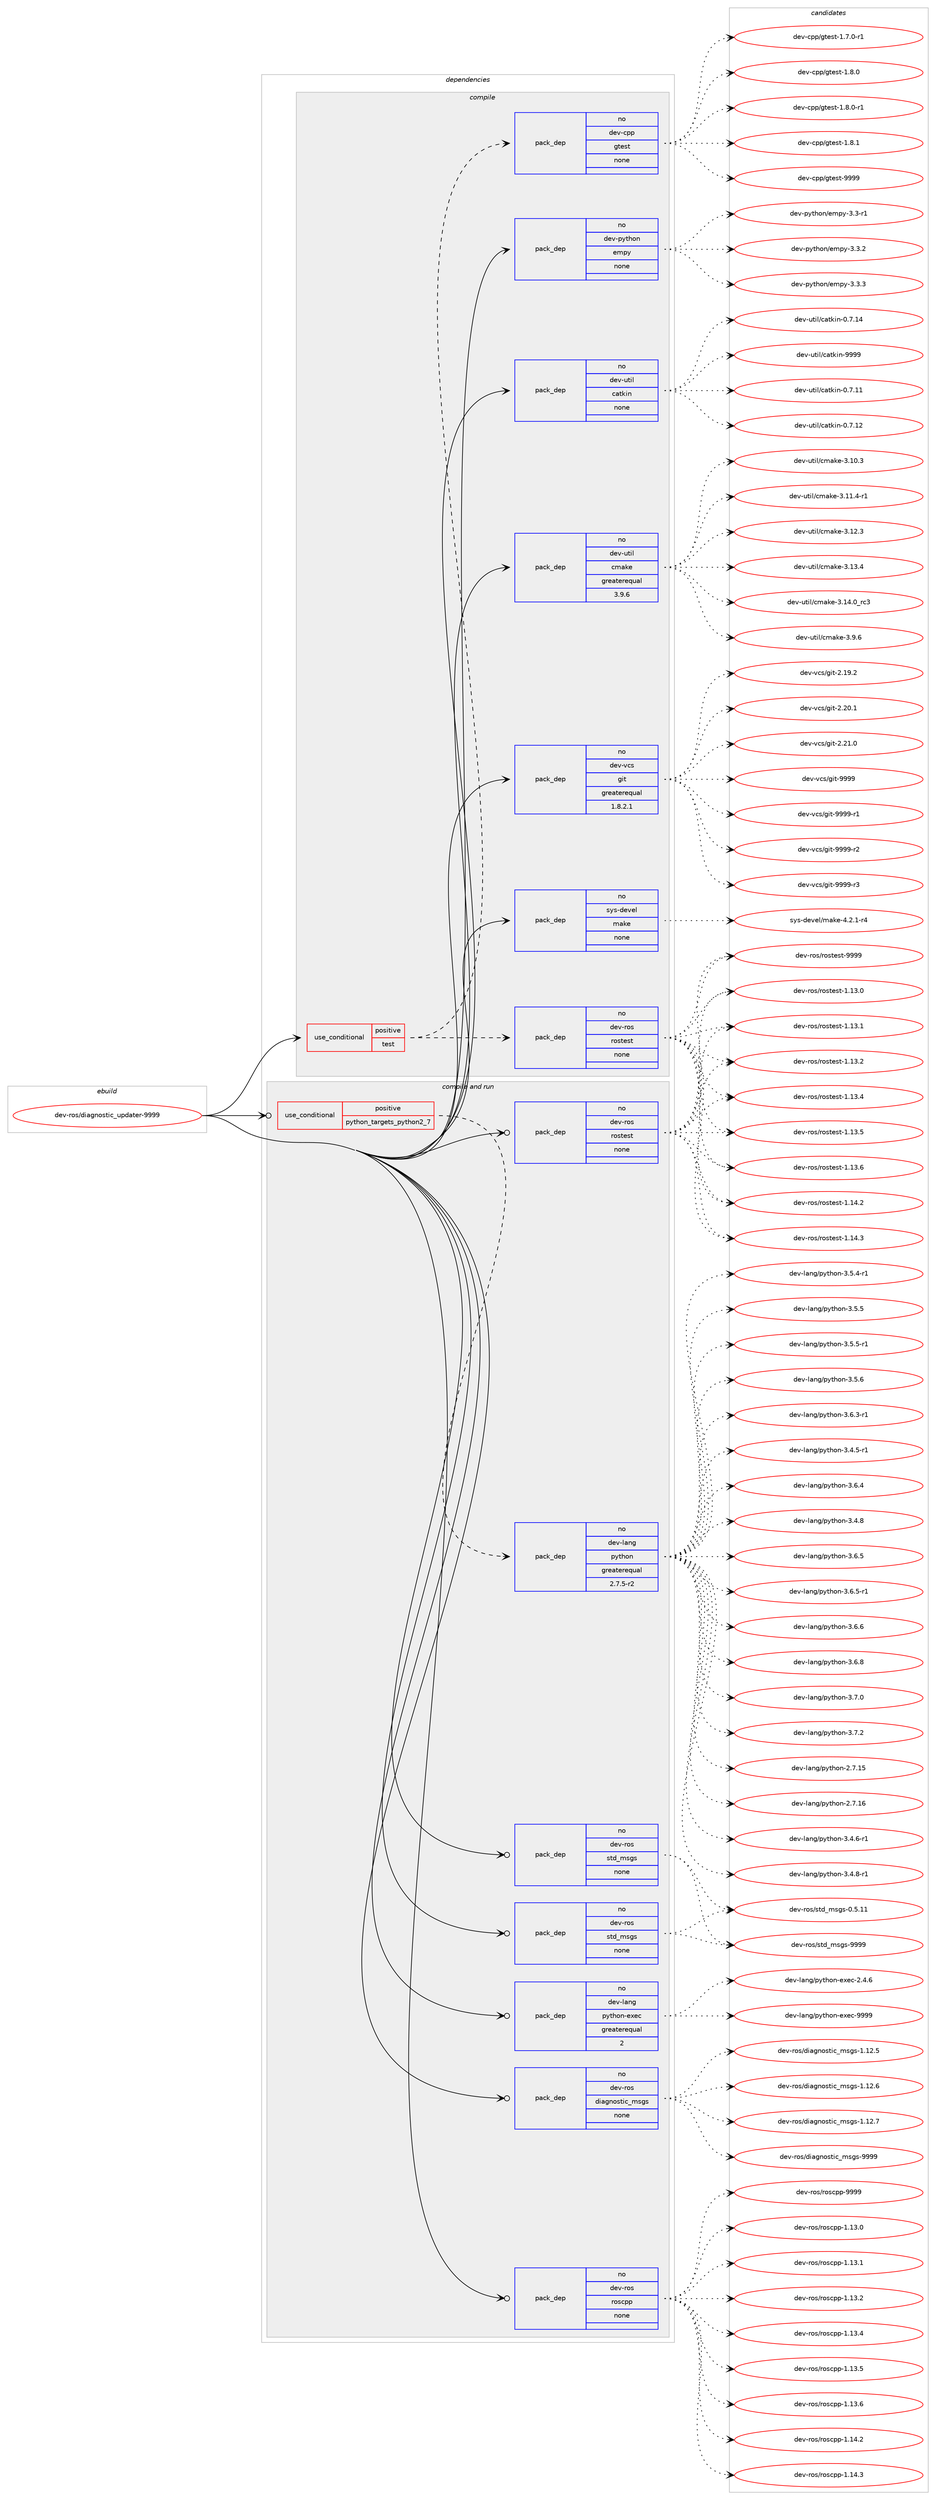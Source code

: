 digraph prolog {

# *************
# Graph options
# *************

newrank=true;
concentrate=true;
compound=true;
graph [rankdir=LR,fontname=Helvetica,fontsize=10,ranksep=1.5];#, ranksep=2.5, nodesep=0.2];
edge  [arrowhead=vee];
node  [fontname=Helvetica,fontsize=10];

# **********
# The ebuild
# **********

subgraph cluster_leftcol {
color=gray;
rank=same;
label=<<i>ebuild</i>>;
id [label="dev-ros/diagnostic_updater-9999", color=red, width=4, href="../dev-ros/diagnostic_updater-9999.svg"];
}

# ****************
# The dependencies
# ****************

subgraph cluster_midcol {
color=gray;
label=<<i>dependencies</i>>;
subgraph cluster_compile {
fillcolor="#eeeeee";
style=filled;
label=<<i>compile</i>>;
subgraph cond388303 {
dependency1454774 [label=<<TABLE BORDER="0" CELLBORDER="1" CELLSPACING="0" CELLPADDING="4"><TR><TD ROWSPAN="3" CELLPADDING="10">use_conditional</TD></TR><TR><TD>positive</TD></TR><TR><TD>test</TD></TR></TABLE>>, shape=none, color=red];
subgraph pack1043081 {
dependency1454775 [label=<<TABLE BORDER="0" CELLBORDER="1" CELLSPACING="0" CELLPADDING="4" WIDTH="220"><TR><TD ROWSPAN="6" CELLPADDING="30">pack_dep</TD></TR><TR><TD WIDTH="110">no</TD></TR><TR><TD>dev-cpp</TD></TR><TR><TD>gtest</TD></TR><TR><TD>none</TD></TR><TR><TD></TD></TR></TABLE>>, shape=none, color=blue];
}
dependency1454774:e -> dependency1454775:w [weight=20,style="dashed",arrowhead="vee"];
subgraph pack1043082 {
dependency1454776 [label=<<TABLE BORDER="0" CELLBORDER="1" CELLSPACING="0" CELLPADDING="4" WIDTH="220"><TR><TD ROWSPAN="6" CELLPADDING="30">pack_dep</TD></TR><TR><TD WIDTH="110">no</TD></TR><TR><TD>dev-ros</TD></TR><TR><TD>rostest</TD></TR><TR><TD>none</TD></TR><TR><TD></TD></TR></TABLE>>, shape=none, color=blue];
}
dependency1454774:e -> dependency1454776:w [weight=20,style="dashed",arrowhead="vee"];
}
id:e -> dependency1454774:w [weight=20,style="solid",arrowhead="vee"];
subgraph pack1043083 {
dependency1454777 [label=<<TABLE BORDER="0" CELLBORDER="1" CELLSPACING="0" CELLPADDING="4" WIDTH="220"><TR><TD ROWSPAN="6" CELLPADDING="30">pack_dep</TD></TR><TR><TD WIDTH="110">no</TD></TR><TR><TD>dev-python</TD></TR><TR><TD>empy</TD></TR><TR><TD>none</TD></TR><TR><TD></TD></TR></TABLE>>, shape=none, color=blue];
}
id:e -> dependency1454777:w [weight=20,style="solid",arrowhead="vee"];
subgraph pack1043084 {
dependency1454778 [label=<<TABLE BORDER="0" CELLBORDER="1" CELLSPACING="0" CELLPADDING="4" WIDTH="220"><TR><TD ROWSPAN="6" CELLPADDING="30">pack_dep</TD></TR><TR><TD WIDTH="110">no</TD></TR><TR><TD>dev-util</TD></TR><TR><TD>catkin</TD></TR><TR><TD>none</TD></TR><TR><TD></TD></TR></TABLE>>, shape=none, color=blue];
}
id:e -> dependency1454778:w [weight=20,style="solid",arrowhead="vee"];
subgraph pack1043085 {
dependency1454779 [label=<<TABLE BORDER="0" CELLBORDER="1" CELLSPACING="0" CELLPADDING="4" WIDTH="220"><TR><TD ROWSPAN="6" CELLPADDING="30">pack_dep</TD></TR><TR><TD WIDTH="110">no</TD></TR><TR><TD>dev-util</TD></TR><TR><TD>cmake</TD></TR><TR><TD>greaterequal</TD></TR><TR><TD>3.9.6</TD></TR></TABLE>>, shape=none, color=blue];
}
id:e -> dependency1454779:w [weight=20,style="solid",arrowhead="vee"];
subgraph pack1043086 {
dependency1454780 [label=<<TABLE BORDER="0" CELLBORDER="1" CELLSPACING="0" CELLPADDING="4" WIDTH="220"><TR><TD ROWSPAN="6" CELLPADDING="30">pack_dep</TD></TR><TR><TD WIDTH="110">no</TD></TR><TR><TD>dev-vcs</TD></TR><TR><TD>git</TD></TR><TR><TD>greaterequal</TD></TR><TR><TD>1.8.2.1</TD></TR></TABLE>>, shape=none, color=blue];
}
id:e -> dependency1454780:w [weight=20,style="solid",arrowhead="vee"];
subgraph pack1043087 {
dependency1454781 [label=<<TABLE BORDER="0" CELLBORDER="1" CELLSPACING="0" CELLPADDING="4" WIDTH="220"><TR><TD ROWSPAN="6" CELLPADDING="30">pack_dep</TD></TR><TR><TD WIDTH="110">no</TD></TR><TR><TD>sys-devel</TD></TR><TR><TD>make</TD></TR><TR><TD>none</TD></TR><TR><TD></TD></TR></TABLE>>, shape=none, color=blue];
}
id:e -> dependency1454781:w [weight=20,style="solid",arrowhead="vee"];
}
subgraph cluster_compileandrun {
fillcolor="#eeeeee";
style=filled;
label=<<i>compile and run</i>>;
subgraph cond388304 {
dependency1454782 [label=<<TABLE BORDER="0" CELLBORDER="1" CELLSPACING="0" CELLPADDING="4"><TR><TD ROWSPAN="3" CELLPADDING="10">use_conditional</TD></TR><TR><TD>positive</TD></TR><TR><TD>python_targets_python2_7</TD></TR></TABLE>>, shape=none, color=red];
subgraph pack1043088 {
dependency1454783 [label=<<TABLE BORDER="0" CELLBORDER="1" CELLSPACING="0" CELLPADDING="4" WIDTH="220"><TR><TD ROWSPAN="6" CELLPADDING="30">pack_dep</TD></TR><TR><TD WIDTH="110">no</TD></TR><TR><TD>dev-lang</TD></TR><TR><TD>python</TD></TR><TR><TD>greaterequal</TD></TR><TR><TD>2.7.5-r2</TD></TR></TABLE>>, shape=none, color=blue];
}
dependency1454782:e -> dependency1454783:w [weight=20,style="dashed",arrowhead="vee"];
}
id:e -> dependency1454782:w [weight=20,style="solid",arrowhead="odotvee"];
subgraph pack1043089 {
dependency1454784 [label=<<TABLE BORDER="0" CELLBORDER="1" CELLSPACING="0" CELLPADDING="4" WIDTH="220"><TR><TD ROWSPAN="6" CELLPADDING="30">pack_dep</TD></TR><TR><TD WIDTH="110">no</TD></TR><TR><TD>dev-lang</TD></TR><TR><TD>python-exec</TD></TR><TR><TD>greaterequal</TD></TR><TR><TD>2</TD></TR></TABLE>>, shape=none, color=blue];
}
id:e -> dependency1454784:w [weight=20,style="solid",arrowhead="odotvee"];
subgraph pack1043090 {
dependency1454785 [label=<<TABLE BORDER="0" CELLBORDER="1" CELLSPACING="0" CELLPADDING="4" WIDTH="220"><TR><TD ROWSPAN="6" CELLPADDING="30">pack_dep</TD></TR><TR><TD WIDTH="110">no</TD></TR><TR><TD>dev-ros</TD></TR><TR><TD>diagnostic_msgs</TD></TR><TR><TD>none</TD></TR><TR><TD></TD></TR></TABLE>>, shape=none, color=blue];
}
id:e -> dependency1454785:w [weight=20,style="solid",arrowhead="odotvee"];
subgraph pack1043091 {
dependency1454786 [label=<<TABLE BORDER="0" CELLBORDER="1" CELLSPACING="0" CELLPADDING="4" WIDTH="220"><TR><TD ROWSPAN="6" CELLPADDING="30">pack_dep</TD></TR><TR><TD WIDTH="110">no</TD></TR><TR><TD>dev-ros</TD></TR><TR><TD>roscpp</TD></TR><TR><TD>none</TD></TR><TR><TD></TD></TR></TABLE>>, shape=none, color=blue];
}
id:e -> dependency1454786:w [weight=20,style="solid",arrowhead="odotvee"];
subgraph pack1043092 {
dependency1454787 [label=<<TABLE BORDER="0" CELLBORDER="1" CELLSPACING="0" CELLPADDING="4" WIDTH="220"><TR><TD ROWSPAN="6" CELLPADDING="30">pack_dep</TD></TR><TR><TD WIDTH="110">no</TD></TR><TR><TD>dev-ros</TD></TR><TR><TD>rostest</TD></TR><TR><TD>none</TD></TR><TR><TD></TD></TR></TABLE>>, shape=none, color=blue];
}
id:e -> dependency1454787:w [weight=20,style="solid",arrowhead="odotvee"];
subgraph pack1043093 {
dependency1454788 [label=<<TABLE BORDER="0" CELLBORDER="1" CELLSPACING="0" CELLPADDING="4" WIDTH="220"><TR><TD ROWSPAN="6" CELLPADDING="30">pack_dep</TD></TR><TR><TD WIDTH="110">no</TD></TR><TR><TD>dev-ros</TD></TR><TR><TD>std_msgs</TD></TR><TR><TD>none</TD></TR><TR><TD></TD></TR></TABLE>>, shape=none, color=blue];
}
id:e -> dependency1454788:w [weight=20,style="solid",arrowhead="odotvee"];
subgraph pack1043094 {
dependency1454789 [label=<<TABLE BORDER="0" CELLBORDER="1" CELLSPACING="0" CELLPADDING="4" WIDTH="220"><TR><TD ROWSPAN="6" CELLPADDING="30">pack_dep</TD></TR><TR><TD WIDTH="110">no</TD></TR><TR><TD>dev-ros</TD></TR><TR><TD>std_msgs</TD></TR><TR><TD>none</TD></TR><TR><TD></TD></TR></TABLE>>, shape=none, color=blue];
}
id:e -> dependency1454789:w [weight=20,style="solid",arrowhead="odotvee"];
}
subgraph cluster_run {
fillcolor="#eeeeee";
style=filled;
label=<<i>run</i>>;
}
}

# **************
# The candidates
# **************

subgraph cluster_choices {
rank=same;
color=gray;
label=<<i>candidates</i>>;

subgraph choice1043081 {
color=black;
nodesep=1;
choice1001011184599112112471031161011151164549465546484511449 [label="dev-cpp/gtest-1.7.0-r1", color=red, width=4,href="../dev-cpp/gtest-1.7.0-r1.svg"];
choice100101118459911211247103116101115116454946564648 [label="dev-cpp/gtest-1.8.0", color=red, width=4,href="../dev-cpp/gtest-1.8.0.svg"];
choice1001011184599112112471031161011151164549465646484511449 [label="dev-cpp/gtest-1.8.0-r1", color=red, width=4,href="../dev-cpp/gtest-1.8.0-r1.svg"];
choice100101118459911211247103116101115116454946564649 [label="dev-cpp/gtest-1.8.1", color=red, width=4,href="../dev-cpp/gtest-1.8.1.svg"];
choice1001011184599112112471031161011151164557575757 [label="dev-cpp/gtest-9999", color=red, width=4,href="../dev-cpp/gtest-9999.svg"];
dependency1454775:e -> choice1001011184599112112471031161011151164549465546484511449:w [style=dotted,weight="100"];
dependency1454775:e -> choice100101118459911211247103116101115116454946564648:w [style=dotted,weight="100"];
dependency1454775:e -> choice1001011184599112112471031161011151164549465646484511449:w [style=dotted,weight="100"];
dependency1454775:e -> choice100101118459911211247103116101115116454946564649:w [style=dotted,weight="100"];
dependency1454775:e -> choice1001011184599112112471031161011151164557575757:w [style=dotted,weight="100"];
}
subgraph choice1043082 {
color=black;
nodesep=1;
choice100101118451141111154711411111511610111511645494649514648 [label="dev-ros/rostest-1.13.0", color=red, width=4,href="../dev-ros/rostest-1.13.0.svg"];
choice100101118451141111154711411111511610111511645494649514649 [label="dev-ros/rostest-1.13.1", color=red, width=4,href="../dev-ros/rostest-1.13.1.svg"];
choice100101118451141111154711411111511610111511645494649514650 [label="dev-ros/rostest-1.13.2", color=red, width=4,href="../dev-ros/rostest-1.13.2.svg"];
choice100101118451141111154711411111511610111511645494649514652 [label="dev-ros/rostest-1.13.4", color=red, width=4,href="../dev-ros/rostest-1.13.4.svg"];
choice100101118451141111154711411111511610111511645494649514653 [label="dev-ros/rostest-1.13.5", color=red, width=4,href="../dev-ros/rostest-1.13.5.svg"];
choice100101118451141111154711411111511610111511645494649514654 [label="dev-ros/rostest-1.13.6", color=red, width=4,href="../dev-ros/rostest-1.13.6.svg"];
choice100101118451141111154711411111511610111511645494649524650 [label="dev-ros/rostest-1.14.2", color=red, width=4,href="../dev-ros/rostest-1.14.2.svg"];
choice100101118451141111154711411111511610111511645494649524651 [label="dev-ros/rostest-1.14.3", color=red, width=4,href="../dev-ros/rostest-1.14.3.svg"];
choice10010111845114111115471141111151161011151164557575757 [label="dev-ros/rostest-9999", color=red, width=4,href="../dev-ros/rostest-9999.svg"];
dependency1454776:e -> choice100101118451141111154711411111511610111511645494649514648:w [style=dotted,weight="100"];
dependency1454776:e -> choice100101118451141111154711411111511610111511645494649514649:w [style=dotted,weight="100"];
dependency1454776:e -> choice100101118451141111154711411111511610111511645494649514650:w [style=dotted,weight="100"];
dependency1454776:e -> choice100101118451141111154711411111511610111511645494649514652:w [style=dotted,weight="100"];
dependency1454776:e -> choice100101118451141111154711411111511610111511645494649514653:w [style=dotted,weight="100"];
dependency1454776:e -> choice100101118451141111154711411111511610111511645494649514654:w [style=dotted,weight="100"];
dependency1454776:e -> choice100101118451141111154711411111511610111511645494649524650:w [style=dotted,weight="100"];
dependency1454776:e -> choice100101118451141111154711411111511610111511645494649524651:w [style=dotted,weight="100"];
dependency1454776:e -> choice10010111845114111115471141111151161011151164557575757:w [style=dotted,weight="100"];
}
subgraph choice1043083 {
color=black;
nodesep=1;
choice1001011184511212111610411111047101109112121455146514511449 [label="dev-python/empy-3.3-r1", color=red, width=4,href="../dev-python/empy-3.3-r1.svg"];
choice1001011184511212111610411111047101109112121455146514650 [label="dev-python/empy-3.3.2", color=red, width=4,href="../dev-python/empy-3.3.2.svg"];
choice1001011184511212111610411111047101109112121455146514651 [label="dev-python/empy-3.3.3", color=red, width=4,href="../dev-python/empy-3.3.3.svg"];
dependency1454777:e -> choice1001011184511212111610411111047101109112121455146514511449:w [style=dotted,weight="100"];
dependency1454777:e -> choice1001011184511212111610411111047101109112121455146514650:w [style=dotted,weight="100"];
dependency1454777:e -> choice1001011184511212111610411111047101109112121455146514651:w [style=dotted,weight="100"];
}
subgraph choice1043084 {
color=black;
nodesep=1;
choice1001011184511711610510847999711610710511045484655464949 [label="dev-util/catkin-0.7.11", color=red, width=4,href="../dev-util/catkin-0.7.11.svg"];
choice1001011184511711610510847999711610710511045484655464950 [label="dev-util/catkin-0.7.12", color=red, width=4,href="../dev-util/catkin-0.7.12.svg"];
choice1001011184511711610510847999711610710511045484655464952 [label="dev-util/catkin-0.7.14", color=red, width=4,href="../dev-util/catkin-0.7.14.svg"];
choice100101118451171161051084799971161071051104557575757 [label="dev-util/catkin-9999", color=red, width=4,href="../dev-util/catkin-9999.svg"];
dependency1454778:e -> choice1001011184511711610510847999711610710511045484655464949:w [style=dotted,weight="100"];
dependency1454778:e -> choice1001011184511711610510847999711610710511045484655464950:w [style=dotted,weight="100"];
dependency1454778:e -> choice1001011184511711610510847999711610710511045484655464952:w [style=dotted,weight="100"];
dependency1454778:e -> choice100101118451171161051084799971161071051104557575757:w [style=dotted,weight="100"];
}
subgraph choice1043085 {
color=black;
nodesep=1;
choice1001011184511711610510847991099710710145514649484651 [label="dev-util/cmake-3.10.3", color=red, width=4,href="../dev-util/cmake-3.10.3.svg"];
choice10010111845117116105108479910997107101455146494946524511449 [label="dev-util/cmake-3.11.4-r1", color=red, width=4,href="../dev-util/cmake-3.11.4-r1.svg"];
choice1001011184511711610510847991099710710145514649504651 [label="dev-util/cmake-3.12.3", color=red, width=4,href="../dev-util/cmake-3.12.3.svg"];
choice1001011184511711610510847991099710710145514649514652 [label="dev-util/cmake-3.13.4", color=red, width=4,href="../dev-util/cmake-3.13.4.svg"];
choice1001011184511711610510847991099710710145514649524648951149951 [label="dev-util/cmake-3.14.0_rc3", color=red, width=4,href="../dev-util/cmake-3.14.0_rc3.svg"];
choice10010111845117116105108479910997107101455146574654 [label="dev-util/cmake-3.9.6", color=red, width=4,href="../dev-util/cmake-3.9.6.svg"];
dependency1454779:e -> choice1001011184511711610510847991099710710145514649484651:w [style=dotted,weight="100"];
dependency1454779:e -> choice10010111845117116105108479910997107101455146494946524511449:w [style=dotted,weight="100"];
dependency1454779:e -> choice1001011184511711610510847991099710710145514649504651:w [style=dotted,weight="100"];
dependency1454779:e -> choice1001011184511711610510847991099710710145514649514652:w [style=dotted,weight="100"];
dependency1454779:e -> choice1001011184511711610510847991099710710145514649524648951149951:w [style=dotted,weight="100"];
dependency1454779:e -> choice10010111845117116105108479910997107101455146574654:w [style=dotted,weight="100"];
}
subgraph choice1043086 {
color=black;
nodesep=1;
choice10010111845118991154710310511645504649574650 [label="dev-vcs/git-2.19.2", color=red, width=4,href="../dev-vcs/git-2.19.2.svg"];
choice10010111845118991154710310511645504650484649 [label="dev-vcs/git-2.20.1", color=red, width=4,href="../dev-vcs/git-2.20.1.svg"];
choice10010111845118991154710310511645504650494648 [label="dev-vcs/git-2.21.0", color=red, width=4,href="../dev-vcs/git-2.21.0.svg"];
choice1001011184511899115471031051164557575757 [label="dev-vcs/git-9999", color=red, width=4,href="../dev-vcs/git-9999.svg"];
choice10010111845118991154710310511645575757574511449 [label="dev-vcs/git-9999-r1", color=red, width=4,href="../dev-vcs/git-9999-r1.svg"];
choice10010111845118991154710310511645575757574511450 [label="dev-vcs/git-9999-r2", color=red, width=4,href="../dev-vcs/git-9999-r2.svg"];
choice10010111845118991154710310511645575757574511451 [label="dev-vcs/git-9999-r3", color=red, width=4,href="../dev-vcs/git-9999-r3.svg"];
dependency1454780:e -> choice10010111845118991154710310511645504649574650:w [style=dotted,weight="100"];
dependency1454780:e -> choice10010111845118991154710310511645504650484649:w [style=dotted,weight="100"];
dependency1454780:e -> choice10010111845118991154710310511645504650494648:w [style=dotted,weight="100"];
dependency1454780:e -> choice1001011184511899115471031051164557575757:w [style=dotted,weight="100"];
dependency1454780:e -> choice10010111845118991154710310511645575757574511449:w [style=dotted,weight="100"];
dependency1454780:e -> choice10010111845118991154710310511645575757574511450:w [style=dotted,weight="100"];
dependency1454780:e -> choice10010111845118991154710310511645575757574511451:w [style=dotted,weight="100"];
}
subgraph choice1043087 {
color=black;
nodesep=1;
choice1151211154510010111810110847109971071014552465046494511452 [label="sys-devel/make-4.2.1-r4", color=red, width=4,href="../sys-devel/make-4.2.1-r4.svg"];
dependency1454781:e -> choice1151211154510010111810110847109971071014552465046494511452:w [style=dotted,weight="100"];
}
subgraph choice1043088 {
color=black;
nodesep=1;
choice10010111845108971101034711212111610411111045504655464953 [label="dev-lang/python-2.7.15", color=red, width=4,href="../dev-lang/python-2.7.15.svg"];
choice10010111845108971101034711212111610411111045504655464954 [label="dev-lang/python-2.7.16", color=red, width=4,href="../dev-lang/python-2.7.16.svg"];
choice1001011184510897110103471121211161041111104551465246534511449 [label="dev-lang/python-3.4.5-r1", color=red, width=4,href="../dev-lang/python-3.4.5-r1.svg"];
choice1001011184510897110103471121211161041111104551465246544511449 [label="dev-lang/python-3.4.6-r1", color=red, width=4,href="../dev-lang/python-3.4.6-r1.svg"];
choice100101118451089711010347112121116104111110455146524656 [label="dev-lang/python-3.4.8", color=red, width=4,href="../dev-lang/python-3.4.8.svg"];
choice1001011184510897110103471121211161041111104551465246564511449 [label="dev-lang/python-3.4.8-r1", color=red, width=4,href="../dev-lang/python-3.4.8-r1.svg"];
choice1001011184510897110103471121211161041111104551465346524511449 [label="dev-lang/python-3.5.4-r1", color=red, width=4,href="../dev-lang/python-3.5.4-r1.svg"];
choice100101118451089711010347112121116104111110455146534653 [label="dev-lang/python-3.5.5", color=red, width=4,href="../dev-lang/python-3.5.5.svg"];
choice1001011184510897110103471121211161041111104551465346534511449 [label="dev-lang/python-3.5.5-r1", color=red, width=4,href="../dev-lang/python-3.5.5-r1.svg"];
choice100101118451089711010347112121116104111110455146534654 [label="dev-lang/python-3.5.6", color=red, width=4,href="../dev-lang/python-3.5.6.svg"];
choice1001011184510897110103471121211161041111104551465446514511449 [label="dev-lang/python-3.6.3-r1", color=red, width=4,href="../dev-lang/python-3.6.3-r1.svg"];
choice100101118451089711010347112121116104111110455146544652 [label="dev-lang/python-3.6.4", color=red, width=4,href="../dev-lang/python-3.6.4.svg"];
choice100101118451089711010347112121116104111110455146544653 [label="dev-lang/python-3.6.5", color=red, width=4,href="../dev-lang/python-3.6.5.svg"];
choice1001011184510897110103471121211161041111104551465446534511449 [label="dev-lang/python-3.6.5-r1", color=red, width=4,href="../dev-lang/python-3.6.5-r1.svg"];
choice100101118451089711010347112121116104111110455146544654 [label="dev-lang/python-3.6.6", color=red, width=4,href="../dev-lang/python-3.6.6.svg"];
choice100101118451089711010347112121116104111110455146544656 [label="dev-lang/python-3.6.8", color=red, width=4,href="../dev-lang/python-3.6.8.svg"];
choice100101118451089711010347112121116104111110455146554648 [label="dev-lang/python-3.7.0", color=red, width=4,href="../dev-lang/python-3.7.0.svg"];
choice100101118451089711010347112121116104111110455146554650 [label="dev-lang/python-3.7.2", color=red, width=4,href="../dev-lang/python-3.7.2.svg"];
dependency1454783:e -> choice10010111845108971101034711212111610411111045504655464953:w [style=dotted,weight="100"];
dependency1454783:e -> choice10010111845108971101034711212111610411111045504655464954:w [style=dotted,weight="100"];
dependency1454783:e -> choice1001011184510897110103471121211161041111104551465246534511449:w [style=dotted,weight="100"];
dependency1454783:e -> choice1001011184510897110103471121211161041111104551465246544511449:w [style=dotted,weight="100"];
dependency1454783:e -> choice100101118451089711010347112121116104111110455146524656:w [style=dotted,weight="100"];
dependency1454783:e -> choice1001011184510897110103471121211161041111104551465246564511449:w [style=dotted,weight="100"];
dependency1454783:e -> choice1001011184510897110103471121211161041111104551465346524511449:w [style=dotted,weight="100"];
dependency1454783:e -> choice100101118451089711010347112121116104111110455146534653:w [style=dotted,weight="100"];
dependency1454783:e -> choice1001011184510897110103471121211161041111104551465346534511449:w [style=dotted,weight="100"];
dependency1454783:e -> choice100101118451089711010347112121116104111110455146534654:w [style=dotted,weight="100"];
dependency1454783:e -> choice1001011184510897110103471121211161041111104551465446514511449:w [style=dotted,weight="100"];
dependency1454783:e -> choice100101118451089711010347112121116104111110455146544652:w [style=dotted,weight="100"];
dependency1454783:e -> choice100101118451089711010347112121116104111110455146544653:w [style=dotted,weight="100"];
dependency1454783:e -> choice1001011184510897110103471121211161041111104551465446534511449:w [style=dotted,weight="100"];
dependency1454783:e -> choice100101118451089711010347112121116104111110455146544654:w [style=dotted,weight="100"];
dependency1454783:e -> choice100101118451089711010347112121116104111110455146544656:w [style=dotted,weight="100"];
dependency1454783:e -> choice100101118451089711010347112121116104111110455146554648:w [style=dotted,weight="100"];
dependency1454783:e -> choice100101118451089711010347112121116104111110455146554650:w [style=dotted,weight="100"];
}
subgraph choice1043089 {
color=black;
nodesep=1;
choice1001011184510897110103471121211161041111104510112010199455046524654 [label="dev-lang/python-exec-2.4.6", color=red, width=4,href="../dev-lang/python-exec-2.4.6.svg"];
choice10010111845108971101034711212111610411111045101120101994557575757 [label="dev-lang/python-exec-9999", color=red, width=4,href="../dev-lang/python-exec-9999.svg"];
dependency1454784:e -> choice1001011184510897110103471121211161041111104510112010199455046524654:w [style=dotted,weight="100"];
dependency1454784:e -> choice10010111845108971101034711212111610411111045101120101994557575757:w [style=dotted,weight="100"];
}
subgraph choice1043090 {
color=black;
nodesep=1;
choice100101118451141111154710010597103110111115116105999510911510311545494649504653 [label="dev-ros/diagnostic_msgs-1.12.5", color=red, width=4,href="../dev-ros/diagnostic_msgs-1.12.5.svg"];
choice100101118451141111154710010597103110111115116105999510911510311545494649504654 [label="dev-ros/diagnostic_msgs-1.12.6", color=red, width=4,href="../dev-ros/diagnostic_msgs-1.12.6.svg"];
choice100101118451141111154710010597103110111115116105999510911510311545494649504655 [label="dev-ros/diagnostic_msgs-1.12.7", color=red, width=4,href="../dev-ros/diagnostic_msgs-1.12.7.svg"];
choice10010111845114111115471001059710311011111511610599951091151031154557575757 [label="dev-ros/diagnostic_msgs-9999", color=red, width=4,href="../dev-ros/diagnostic_msgs-9999.svg"];
dependency1454785:e -> choice100101118451141111154710010597103110111115116105999510911510311545494649504653:w [style=dotted,weight="100"];
dependency1454785:e -> choice100101118451141111154710010597103110111115116105999510911510311545494649504654:w [style=dotted,weight="100"];
dependency1454785:e -> choice100101118451141111154710010597103110111115116105999510911510311545494649504655:w [style=dotted,weight="100"];
dependency1454785:e -> choice10010111845114111115471001059710311011111511610599951091151031154557575757:w [style=dotted,weight="100"];
}
subgraph choice1043091 {
color=black;
nodesep=1;
choice10010111845114111115471141111159911211245494649514648 [label="dev-ros/roscpp-1.13.0", color=red, width=4,href="../dev-ros/roscpp-1.13.0.svg"];
choice10010111845114111115471141111159911211245494649514649 [label="dev-ros/roscpp-1.13.1", color=red, width=4,href="../dev-ros/roscpp-1.13.1.svg"];
choice10010111845114111115471141111159911211245494649514650 [label="dev-ros/roscpp-1.13.2", color=red, width=4,href="../dev-ros/roscpp-1.13.2.svg"];
choice10010111845114111115471141111159911211245494649514652 [label="dev-ros/roscpp-1.13.4", color=red, width=4,href="../dev-ros/roscpp-1.13.4.svg"];
choice10010111845114111115471141111159911211245494649514653 [label="dev-ros/roscpp-1.13.5", color=red, width=4,href="../dev-ros/roscpp-1.13.5.svg"];
choice10010111845114111115471141111159911211245494649514654 [label="dev-ros/roscpp-1.13.6", color=red, width=4,href="../dev-ros/roscpp-1.13.6.svg"];
choice10010111845114111115471141111159911211245494649524650 [label="dev-ros/roscpp-1.14.2", color=red, width=4,href="../dev-ros/roscpp-1.14.2.svg"];
choice10010111845114111115471141111159911211245494649524651 [label="dev-ros/roscpp-1.14.3", color=red, width=4,href="../dev-ros/roscpp-1.14.3.svg"];
choice1001011184511411111547114111115991121124557575757 [label="dev-ros/roscpp-9999", color=red, width=4,href="../dev-ros/roscpp-9999.svg"];
dependency1454786:e -> choice10010111845114111115471141111159911211245494649514648:w [style=dotted,weight="100"];
dependency1454786:e -> choice10010111845114111115471141111159911211245494649514649:w [style=dotted,weight="100"];
dependency1454786:e -> choice10010111845114111115471141111159911211245494649514650:w [style=dotted,weight="100"];
dependency1454786:e -> choice10010111845114111115471141111159911211245494649514652:w [style=dotted,weight="100"];
dependency1454786:e -> choice10010111845114111115471141111159911211245494649514653:w [style=dotted,weight="100"];
dependency1454786:e -> choice10010111845114111115471141111159911211245494649514654:w [style=dotted,weight="100"];
dependency1454786:e -> choice10010111845114111115471141111159911211245494649524650:w [style=dotted,weight="100"];
dependency1454786:e -> choice10010111845114111115471141111159911211245494649524651:w [style=dotted,weight="100"];
dependency1454786:e -> choice1001011184511411111547114111115991121124557575757:w [style=dotted,weight="100"];
}
subgraph choice1043092 {
color=black;
nodesep=1;
choice100101118451141111154711411111511610111511645494649514648 [label="dev-ros/rostest-1.13.0", color=red, width=4,href="../dev-ros/rostest-1.13.0.svg"];
choice100101118451141111154711411111511610111511645494649514649 [label="dev-ros/rostest-1.13.1", color=red, width=4,href="../dev-ros/rostest-1.13.1.svg"];
choice100101118451141111154711411111511610111511645494649514650 [label="dev-ros/rostest-1.13.2", color=red, width=4,href="../dev-ros/rostest-1.13.2.svg"];
choice100101118451141111154711411111511610111511645494649514652 [label="dev-ros/rostest-1.13.4", color=red, width=4,href="../dev-ros/rostest-1.13.4.svg"];
choice100101118451141111154711411111511610111511645494649514653 [label="dev-ros/rostest-1.13.5", color=red, width=4,href="../dev-ros/rostest-1.13.5.svg"];
choice100101118451141111154711411111511610111511645494649514654 [label="dev-ros/rostest-1.13.6", color=red, width=4,href="../dev-ros/rostest-1.13.6.svg"];
choice100101118451141111154711411111511610111511645494649524650 [label="dev-ros/rostest-1.14.2", color=red, width=4,href="../dev-ros/rostest-1.14.2.svg"];
choice100101118451141111154711411111511610111511645494649524651 [label="dev-ros/rostest-1.14.3", color=red, width=4,href="../dev-ros/rostest-1.14.3.svg"];
choice10010111845114111115471141111151161011151164557575757 [label="dev-ros/rostest-9999", color=red, width=4,href="../dev-ros/rostest-9999.svg"];
dependency1454787:e -> choice100101118451141111154711411111511610111511645494649514648:w [style=dotted,weight="100"];
dependency1454787:e -> choice100101118451141111154711411111511610111511645494649514649:w [style=dotted,weight="100"];
dependency1454787:e -> choice100101118451141111154711411111511610111511645494649514650:w [style=dotted,weight="100"];
dependency1454787:e -> choice100101118451141111154711411111511610111511645494649514652:w [style=dotted,weight="100"];
dependency1454787:e -> choice100101118451141111154711411111511610111511645494649514653:w [style=dotted,weight="100"];
dependency1454787:e -> choice100101118451141111154711411111511610111511645494649514654:w [style=dotted,weight="100"];
dependency1454787:e -> choice100101118451141111154711411111511610111511645494649524650:w [style=dotted,weight="100"];
dependency1454787:e -> choice100101118451141111154711411111511610111511645494649524651:w [style=dotted,weight="100"];
dependency1454787:e -> choice10010111845114111115471141111151161011151164557575757:w [style=dotted,weight="100"];
}
subgraph choice1043093 {
color=black;
nodesep=1;
choice10010111845114111115471151161009510911510311545484653464949 [label="dev-ros/std_msgs-0.5.11", color=red, width=4,href="../dev-ros/std_msgs-0.5.11.svg"];
choice1001011184511411111547115116100951091151031154557575757 [label="dev-ros/std_msgs-9999", color=red, width=4,href="../dev-ros/std_msgs-9999.svg"];
dependency1454788:e -> choice10010111845114111115471151161009510911510311545484653464949:w [style=dotted,weight="100"];
dependency1454788:e -> choice1001011184511411111547115116100951091151031154557575757:w [style=dotted,weight="100"];
}
subgraph choice1043094 {
color=black;
nodesep=1;
choice10010111845114111115471151161009510911510311545484653464949 [label="dev-ros/std_msgs-0.5.11", color=red, width=4,href="../dev-ros/std_msgs-0.5.11.svg"];
choice1001011184511411111547115116100951091151031154557575757 [label="dev-ros/std_msgs-9999", color=red, width=4,href="../dev-ros/std_msgs-9999.svg"];
dependency1454789:e -> choice10010111845114111115471151161009510911510311545484653464949:w [style=dotted,weight="100"];
dependency1454789:e -> choice1001011184511411111547115116100951091151031154557575757:w [style=dotted,weight="100"];
}
}

}
